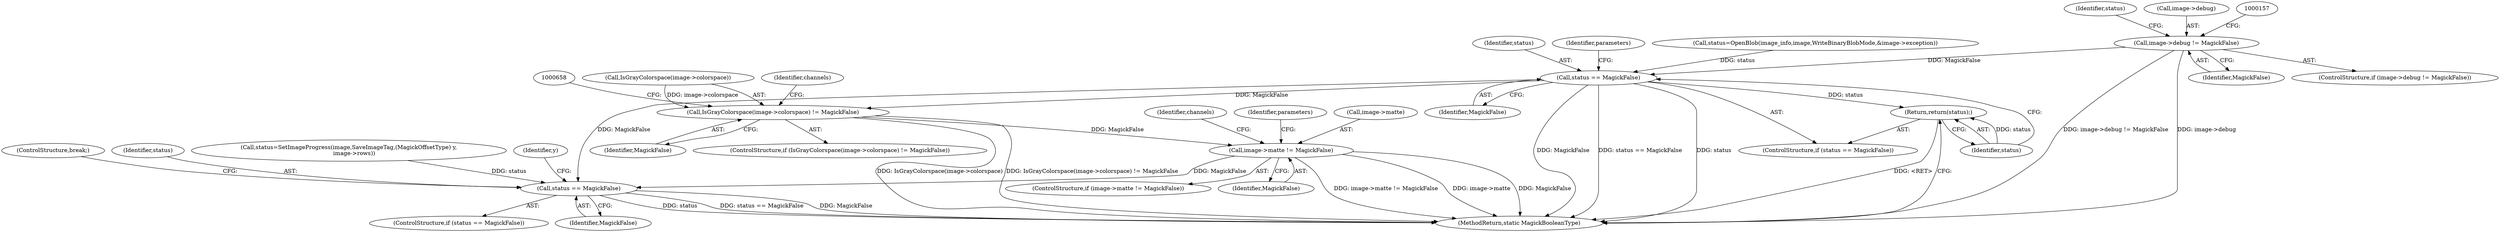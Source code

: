 digraph "0_ImageMagick_3d5ac8c20846871f1eb3068b65f93da7cd33bfd0_0@pointer" {
"1000151" [label="(Call,image->debug != MagickFalse)"];
"1000176" [label="(Call,status == MagickFalse)"];
"1000179" [label="(Return,return(status);)"];
"1000643" [label="(Call,IsGrayColorspace(image->colorspace) != MagickFalse)"];
"1000663" [label="(Call,image->matte != MagickFalse)"];
"1001169" [label="(Call,status == MagickFalse)"];
"1000179" [label="(Return,return(status);)"];
"1000662" [label="(ControlStructure,if (image->matte != MagickFalse))"];
"1001168" [label="(ControlStructure,if (status == MagickFalse))"];
"1000178" [label="(Identifier,MagickFalse)"];
"1001299" [label="(MethodReturn,static MagickBooleanType)"];
"1000651" [label="(Identifier,channels)"];
"1000953" [label="(Identifier,y)"];
"1000642" [label="(ControlStructure,if (IsGrayColorspace(image->colorspace) != MagickFalse))"];
"1000669" [label="(Identifier,channels)"];
"1000672" [label="(Identifier,parameters)"];
"1000183" [label="(Identifier,parameters)"];
"1000180" [label="(Identifier,status)"];
"1000667" [label="(Identifier,MagickFalse)"];
"1000664" [label="(Call,image->matte)"];
"1001171" [label="(Identifier,MagickFalse)"];
"1000643" [label="(Call,IsGrayColorspace(image->colorspace) != MagickFalse)"];
"1000151" [label="(Call,image->debug != MagickFalse)"];
"1000176" [label="(Call,status == MagickFalse)"];
"1000150" [label="(ControlStructure,if (image->debug != MagickFalse))"];
"1000166" [label="(Identifier,status)"];
"1000165" [label="(Call,status=OpenBlob(image_info,image,WriteBinaryBlobMode,&image->exception))"];
"1001169" [label="(Call,status == MagickFalse)"];
"1000644" [label="(Call,IsGrayColorspace(image->colorspace))"];
"1001172" [label="(ControlStructure,break;)"];
"1001170" [label="(Identifier,status)"];
"1000152" [label="(Call,image->debug)"];
"1000663" [label="(Call,image->matte != MagickFalse)"];
"1000177" [label="(Identifier,status)"];
"1001157" [label="(Call,status=SetImageProgress(image,SaveImageTag,(MagickOffsetType) y,\n      image->rows))"];
"1000175" [label="(ControlStructure,if (status == MagickFalse))"];
"1000648" [label="(Identifier,MagickFalse)"];
"1000155" [label="(Identifier,MagickFalse)"];
"1000151" -> "1000150"  [label="AST: "];
"1000151" -> "1000155"  [label="CFG: "];
"1000152" -> "1000151"  [label="AST: "];
"1000155" -> "1000151"  [label="AST: "];
"1000157" -> "1000151"  [label="CFG: "];
"1000166" -> "1000151"  [label="CFG: "];
"1000151" -> "1001299"  [label="DDG: image->debug != MagickFalse"];
"1000151" -> "1001299"  [label="DDG: image->debug"];
"1000151" -> "1000176"  [label="DDG: MagickFalse"];
"1000176" -> "1000175"  [label="AST: "];
"1000176" -> "1000178"  [label="CFG: "];
"1000177" -> "1000176"  [label="AST: "];
"1000178" -> "1000176"  [label="AST: "];
"1000180" -> "1000176"  [label="CFG: "];
"1000183" -> "1000176"  [label="CFG: "];
"1000176" -> "1001299"  [label="DDG: MagickFalse"];
"1000176" -> "1001299"  [label="DDG: status == MagickFalse"];
"1000176" -> "1001299"  [label="DDG: status"];
"1000165" -> "1000176"  [label="DDG: status"];
"1000176" -> "1000179"  [label="DDG: status"];
"1000176" -> "1000643"  [label="DDG: MagickFalse"];
"1000176" -> "1001169"  [label="DDG: MagickFalse"];
"1000179" -> "1000175"  [label="AST: "];
"1000179" -> "1000180"  [label="CFG: "];
"1000180" -> "1000179"  [label="AST: "];
"1001299" -> "1000179"  [label="CFG: "];
"1000179" -> "1001299"  [label="DDG: <RET>"];
"1000180" -> "1000179"  [label="DDG: status"];
"1000643" -> "1000642"  [label="AST: "];
"1000643" -> "1000648"  [label="CFG: "];
"1000644" -> "1000643"  [label="AST: "];
"1000648" -> "1000643"  [label="AST: "];
"1000651" -> "1000643"  [label="CFG: "];
"1000658" -> "1000643"  [label="CFG: "];
"1000643" -> "1001299"  [label="DDG: IsGrayColorspace(image->colorspace) != MagickFalse"];
"1000643" -> "1001299"  [label="DDG: IsGrayColorspace(image->colorspace)"];
"1000644" -> "1000643"  [label="DDG: image->colorspace"];
"1000643" -> "1000663"  [label="DDG: MagickFalse"];
"1000663" -> "1000662"  [label="AST: "];
"1000663" -> "1000667"  [label="CFG: "];
"1000664" -> "1000663"  [label="AST: "];
"1000667" -> "1000663"  [label="AST: "];
"1000669" -> "1000663"  [label="CFG: "];
"1000672" -> "1000663"  [label="CFG: "];
"1000663" -> "1001299"  [label="DDG: image->matte != MagickFalse"];
"1000663" -> "1001299"  [label="DDG: image->matte"];
"1000663" -> "1001299"  [label="DDG: MagickFalse"];
"1000663" -> "1001169"  [label="DDG: MagickFalse"];
"1001169" -> "1001168"  [label="AST: "];
"1001169" -> "1001171"  [label="CFG: "];
"1001170" -> "1001169"  [label="AST: "];
"1001171" -> "1001169"  [label="AST: "];
"1001172" -> "1001169"  [label="CFG: "];
"1000953" -> "1001169"  [label="CFG: "];
"1001169" -> "1001299"  [label="DDG: status"];
"1001169" -> "1001299"  [label="DDG: status == MagickFalse"];
"1001169" -> "1001299"  [label="DDG: MagickFalse"];
"1001157" -> "1001169"  [label="DDG: status"];
}
